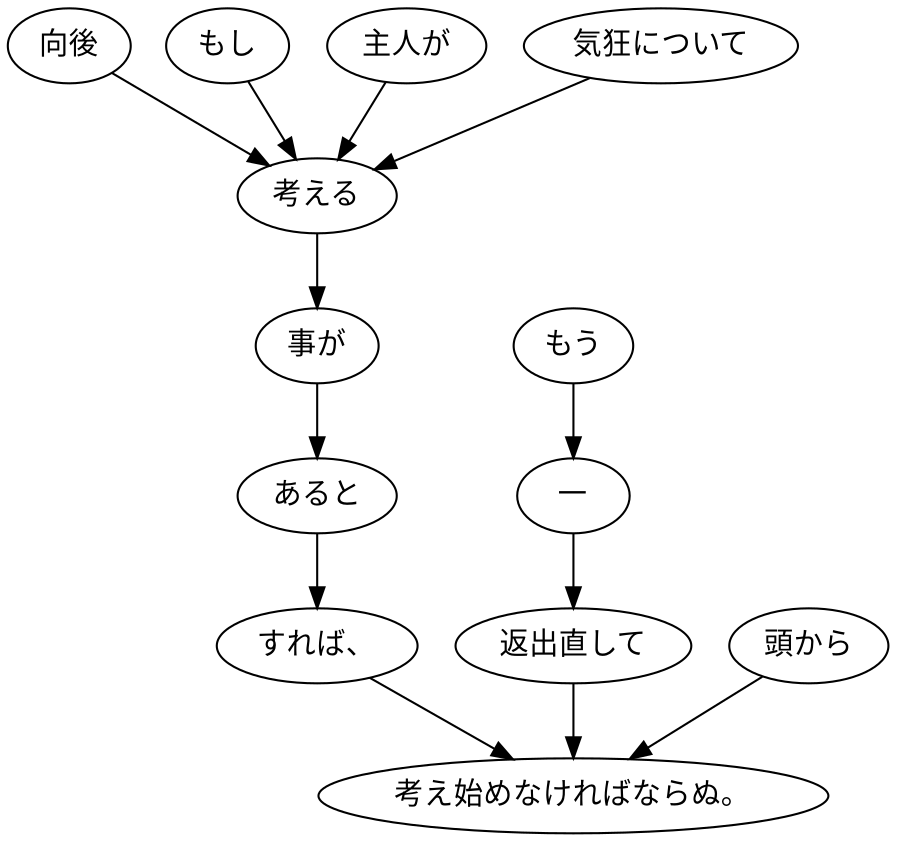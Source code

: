 digraph graph6390 {
	node0 [label="向後"];
	node1 [label="もし"];
	node2 [label="主人が"];
	node3 [label="気狂について"];
	node4 [label="考える"];
	node5 [label="事が"];
	node6 [label="あると"];
	node7 [label="すれば、"];
	node8 [label="もう"];
	node9 [label="一"];
	node10 [label="返出直して"];
	node11 [label="頭から"];
	node12 [label="考え始めなければならぬ。"];
	node0 -> node4;
	node1 -> node4;
	node2 -> node4;
	node3 -> node4;
	node4 -> node5;
	node5 -> node6;
	node6 -> node7;
	node7 -> node12;
	node8 -> node9;
	node9 -> node10;
	node10 -> node12;
	node11 -> node12;
}
